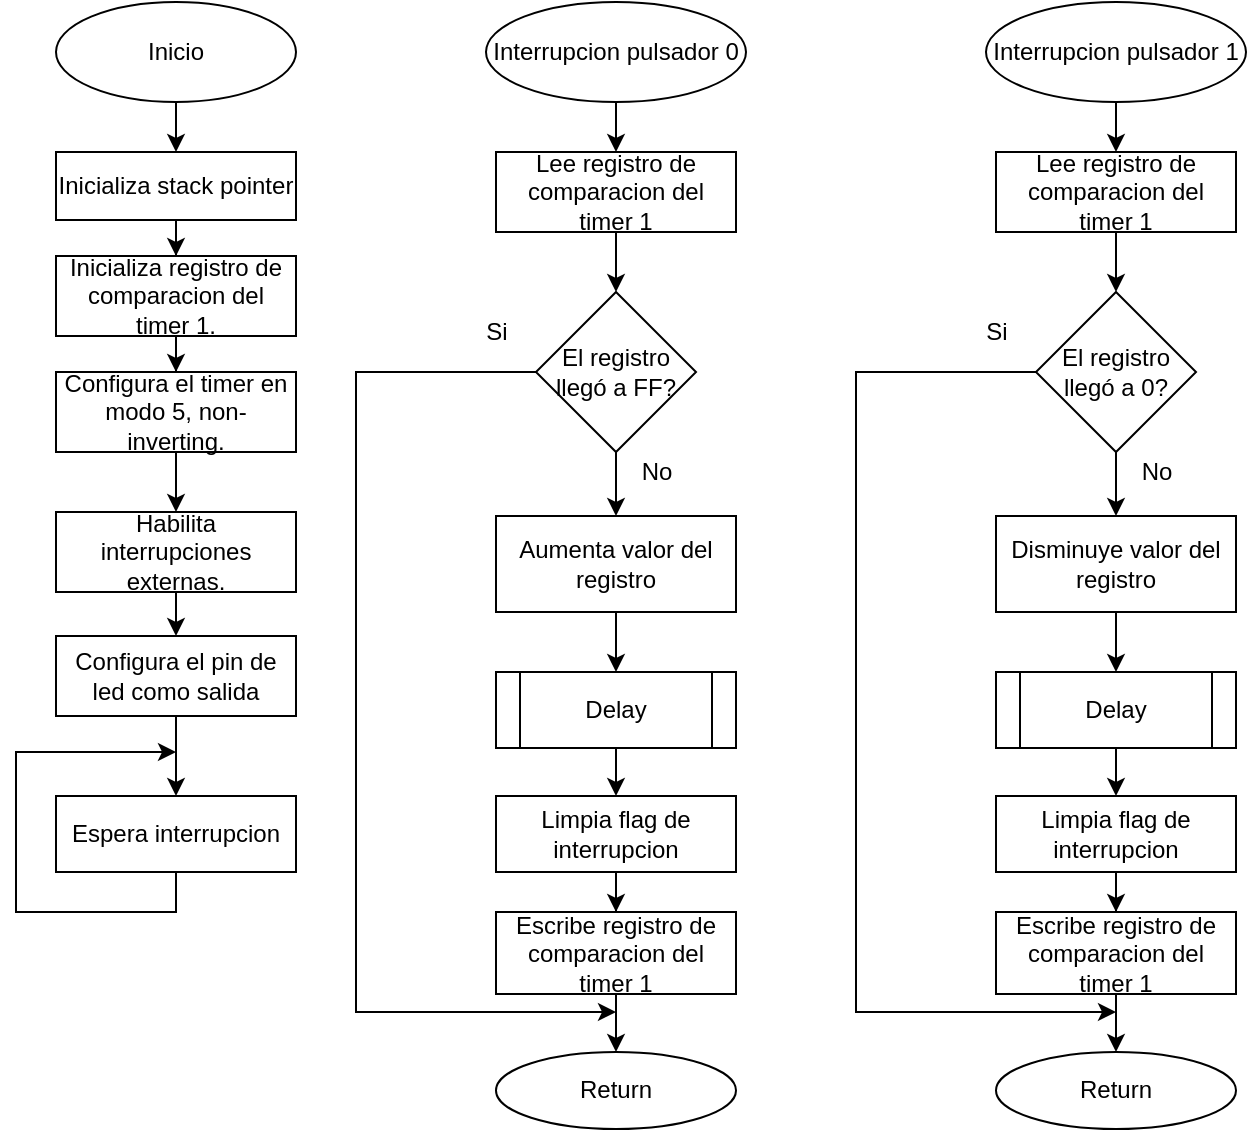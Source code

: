 <mxfile version="13.10.0" type="device"><diagram id="C5RBs43oDa-KdzZeNtuy" name="Page-1"><mxGraphModel dx="835" dy="705" grid="1" gridSize="10" guides="1" tooltips="1" connect="1" arrows="1" fold="1" page="1" pageScale="1" pageWidth="827" pageHeight="1169" math="0" shadow="0"><root><mxCell id="WIyWlLk6GJQsqaUBKTNV-0"/><mxCell id="WIyWlLk6GJQsqaUBKTNV-1" parent="WIyWlLk6GJQsqaUBKTNV-0"/><mxCell id="Rzf_JdVmEiJGYScnjNtb-11" style="edgeStyle=orthogonalEdgeStyle;rounded=0;orthogonalLoop=1;jettySize=auto;html=1;exitX=0.5;exitY=1;exitDx=0;exitDy=0;entryX=0;entryY=0.5;entryDx=0;entryDy=0;" parent="WIyWlLk6GJQsqaUBKTNV-1" source="Rzf_JdVmEiJGYScnjNtb-9" edge="1"><mxGeometry relative="1" as="geometry"><Array as="points"><mxPoint x="220" y="862"/><mxPoint x="110" y="862"/><mxPoint x="110" y="550"/><mxPoint x="150" y="550"/></Array><mxPoint x="160" y="549.5" as="targetPoint"/></mxGeometry></mxCell><mxCell id="4tSeiFPc-3-7ldxKO7kn-0" value="" style="edgeStyle=orthogonalEdgeStyle;rounded=0;orthogonalLoop=1;jettySize=auto;html=1;entryX=0.5;entryY=0;entryDx=0;entryDy=0;" edge="1" parent="WIyWlLk6GJQsqaUBKTNV-1" source="4tSeiFPc-3-7ldxKO7kn-1" target="4tSeiFPc-3-7ldxKO7kn-3"><mxGeometry relative="1" as="geometry"><mxPoint x="980" y="182" as="targetPoint"/></mxGeometry></mxCell><mxCell id="4tSeiFPc-3-7ldxKO7kn-1" value="Inicio" style="ellipse;whiteSpace=wrap;html=1;" vertex="1" parent="WIyWlLk6GJQsqaUBKTNV-1"><mxGeometry x="920" y="75" width="120" height="50" as="geometry"/></mxCell><mxCell id="4tSeiFPc-3-7ldxKO7kn-2" value="" style="edgeStyle=orthogonalEdgeStyle;rounded=0;orthogonalLoop=1;jettySize=auto;html=1;" edge="1" parent="WIyWlLk6GJQsqaUBKTNV-1" source="4tSeiFPc-3-7ldxKO7kn-3" target="4tSeiFPc-3-7ldxKO7kn-5"><mxGeometry relative="1" as="geometry"/></mxCell><mxCell id="4tSeiFPc-3-7ldxKO7kn-3" value="Inicializa stack pointer" style="whiteSpace=wrap;html=1;" vertex="1" parent="WIyWlLk6GJQsqaUBKTNV-1"><mxGeometry x="920" y="150" width="120" height="34" as="geometry"/></mxCell><mxCell id="4tSeiFPc-3-7ldxKO7kn-59" value="" style="edgeStyle=orthogonalEdgeStyle;rounded=0;orthogonalLoop=1;jettySize=auto;html=1;" edge="1" parent="WIyWlLk6GJQsqaUBKTNV-1" source="4tSeiFPc-3-7ldxKO7kn-5" target="4tSeiFPc-3-7ldxKO7kn-58"><mxGeometry relative="1" as="geometry"/></mxCell><mxCell id="4tSeiFPc-3-7ldxKO7kn-5" value="Inicializa registro de comparacion del timer 1." style="whiteSpace=wrap;html=1;" vertex="1" parent="WIyWlLk6GJQsqaUBKTNV-1"><mxGeometry x="920" y="202" width="120" height="40" as="geometry"/></mxCell><mxCell id="4tSeiFPc-3-7ldxKO7kn-63" value="" style="edgeStyle=orthogonalEdgeStyle;rounded=0;orthogonalLoop=1;jettySize=auto;html=1;" edge="1" parent="WIyWlLk6GJQsqaUBKTNV-1" source="4tSeiFPc-3-7ldxKO7kn-56" target="4tSeiFPc-3-7ldxKO7kn-62"><mxGeometry relative="1" as="geometry"/></mxCell><mxCell id="4tSeiFPc-3-7ldxKO7kn-56" value="&lt;span&gt;Habilita interrupciones externas.&lt;/span&gt;" style="whiteSpace=wrap;html=1;" vertex="1" parent="WIyWlLk6GJQsqaUBKTNV-1"><mxGeometry x="920" y="330" width="120" height="40" as="geometry"/></mxCell><mxCell id="4tSeiFPc-3-7ldxKO7kn-60" value="" style="edgeStyle=orthogonalEdgeStyle;rounded=0;orthogonalLoop=1;jettySize=auto;html=1;" edge="1" parent="WIyWlLk6GJQsqaUBKTNV-1" source="4tSeiFPc-3-7ldxKO7kn-58" target="4tSeiFPc-3-7ldxKO7kn-56"><mxGeometry relative="1" as="geometry"/></mxCell><mxCell id="4tSeiFPc-3-7ldxKO7kn-58" value="&lt;span&gt;Configura el timer en modo 5, non-inverting.&lt;/span&gt;" style="whiteSpace=wrap;html=1;" vertex="1" parent="WIyWlLk6GJQsqaUBKTNV-1"><mxGeometry x="920" y="260" width="120" height="40" as="geometry"/></mxCell><mxCell id="4tSeiFPc-3-7ldxKO7kn-65" value="" style="edgeStyle=orthogonalEdgeStyle;rounded=0;orthogonalLoop=1;jettySize=auto;html=1;" edge="1" parent="WIyWlLk6GJQsqaUBKTNV-1" source="4tSeiFPc-3-7ldxKO7kn-62" target="4tSeiFPc-3-7ldxKO7kn-64"><mxGeometry relative="1" as="geometry"/></mxCell><mxCell id="4tSeiFPc-3-7ldxKO7kn-62" value="&lt;span&gt;Configura el pin de led como salida&lt;/span&gt;" style="whiteSpace=wrap;html=1;" vertex="1" parent="WIyWlLk6GJQsqaUBKTNV-1"><mxGeometry x="920" y="392" width="120" height="40" as="geometry"/></mxCell><mxCell id="4tSeiFPc-3-7ldxKO7kn-66" style="edgeStyle=orthogonalEdgeStyle;rounded=0;orthogonalLoop=1;jettySize=auto;html=1;exitX=0.5;exitY=1;exitDx=0;exitDy=0;" edge="1" parent="WIyWlLk6GJQsqaUBKTNV-1" source="4tSeiFPc-3-7ldxKO7kn-64"><mxGeometry relative="1" as="geometry"><mxPoint x="980" y="450" as="targetPoint"/><Array as="points"><mxPoint x="980" y="530"/><mxPoint x="900" y="530"/><mxPoint x="900" y="450"/></Array></mxGeometry></mxCell><mxCell id="4tSeiFPc-3-7ldxKO7kn-64" value="Espera interrupcion" style="whiteSpace=wrap;html=1;" vertex="1" parent="WIyWlLk6GJQsqaUBKTNV-1"><mxGeometry x="920" y="472" width="120" height="38" as="geometry"/></mxCell><mxCell id="4tSeiFPc-3-7ldxKO7kn-67" value="" style="edgeStyle=orthogonalEdgeStyle;rounded=0;orthogonalLoop=1;jettySize=auto;html=1;entryX=0.5;entryY=0;entryDx=0;entryDy=0;" edge="1" parent="WIyWlLk6GJQsqaUBKTNV-1" source="4tSeiFPc-3-7ldxKO7kn-68" target="4tSeiFPc-3-7ldxKO7kn-70"><mxGeometry relative="1" as="geometry"><mxPoint x="1200" y="182" as="targetPoint"/></mxGeometry></mxCell><mxCell id="4tSeiFPc-3-7ldxKO7kn-68" value="Interrupcion pulsador 0" style="ellipse;whiteSpace=wrap;html=1;" vertex="1" parent="WIyWlLk6GJQsqaUBKTNV-1"><mxGeometry x="1135" y="75" width="130" height="50" as="geometry"/></mxCell><mxCell id="4tSeiFPc-3-7ldxKO7kn-75" value="" style="edgeStyle=orthogonalEdgeStyle;rounded=0;orthogonalLoop=1;jettySize=auto;html=1;" edge="1" parent="WIyWlLk6GJQsqaUBKTNV-1" source="4tSeiFPc-3-7ldxKO7kn-70" target="4tSeiFPc-3-7ldxKO7kn-74"><mxGeometry relative="1" as="geometry"/></mxCell><mxCell id="4tSeiFPc-3-7ldxKO7kn-70" value="Lee registro de comparacion del timer 1" style="whiteSpace=wrap;html=1;" vertex="1" parent="WIyWlLk6GJQsqaUBKTNV-1"><mxGeometry x="1140" y="150" width="120" height="40" as="geometry"/></mxCell><mxCell id="4tSeiFPc-3-7ldxKO7kn-77" value="" style="edgeStyle=orthogonalEdgeStyle;rounded=0;orthogonalLoop=1;jettySize=auto;html=1;" edge="1" parent="WIyWlLk6GJQsqaUBKTNV-1" source="4tSeiFPc-3-7ldxKO7kn-74" target="4tSeiFPc-3-7ldxKO7kn-76"><mxGeometry relative="1" as="geometry"/></mxCell><mxCell id="4tSeiFPc-3-7ldxKO7kn-88" style="edgeStyle=orthogonalEdgeStyle;rounded=0;orthogonalLoop=1;jettySize=auto;html=1;exitX=0;exitY=0.5;exitDx=0;exitDy=0;" edge="1" parent="WIyWlLk6GJQsqaUBKTNV-1" source="4tSeiFPc-3-7ldxKO7kn-74"><mxGeometry relative="1" as="geometry"><mxPoint x="1200" y="580" as="targetPoint"/><Array as="points"><mxPoint x="1070" y="260"/><mxPoint x="1070" y="580"/><mxPoint x="1200" y="580"/></Array></mxGeometry></mxCell><mxCell id="4tSeiFPc-3-7ldxKO7kn-74" value="El registro llegó a FF?" style="rhombus;whiteSpace=wrap;html=1;" vertex="1" parent="WIyWlLk6GJQsqaUBKTNV-1"><mxGeometry x="1160" y="220" width="80" height="80" as="geometry"/></mxCell><mxCell id="4tSeiFPc-3-7ldxKO7kn-81" value="" style="edgeStyle=orthogonalEdgeStyle;rounded=0;orthogonalLoop=1;jettySize=auto;html=1;" edge="1" parent="WIyWlLk6GJQsqaUBKTNV-1" source="4tSeiFPc-3-7ldxKO7kn-76" target="4tSeiFPc-3-7ldxKO7kn-80"><mxGeometry relative="1" as="geometry"/></mxCell><mxCell id="4tSeiFPc-3-7ldxKO7kn-76" value="Aumenta valor del registro" style="whiteSpace=wrap;html=1;" vertex="1" parent="WIyWlLk6GJQsqaUBKTNV-1"><mxGeometry x="1140" y="332" width="120" height="48" as="geometry"/></mxCell><mxCell id="4tSeiFPc-3-7ldxKO7kn-83" value="" style="edgeStyle=orthogonalEdgeStyle;rounded=0;orthogonalLoop=1;jettySize=auto;html=1;" edge="1" parent="WIyWlLk6GJQsqaUBKTNV-1" source="4tSeiFPc-3-7ldxKO7kn-80" target="4tSeiFPc-3-7ldxKO7kn-82"><mxGeometry relative="1" as="geometry"/></mxCell><mxCell id="4tSeiFPc-3-7ldxKO7kn-80" value="Delay" style="shape=process;whiteSpace=wrap;html=1;backgroundOutline=1;" vertex="1" parent="WIyWlLk6GJQsqaUBKTNV-1"><mxGeometry x="1140" y="410" width="120" height="38" as="geometry"/></mxCell><mxCell id="4tSeiFPc-3-7ldxKO7kn-85" value="" style="edgeStyle=orthogonalEdgeStyle;rounded=0;orthogonalLoop=1;jettySize=auto;html=1;" edge="1" parent="WIyWlLk6GJQsqaUBKTNV-1" source="4tSeiFPc-3-7ldxKO7kn-82" target="4tSeiFPc-3-7ldxKO7kn-84"><mxGeometry relative="1" as="geometry"/></mxCell><mxCell id="4tSeiFPc-3-7ldxKO7kn-82" value="Limpia flag de interrupcion" style="whiteSpace=wrap;html=1;" vertex="1" parent="WIyWlLk6GJQsqaUBKTNV-1"><mxGeometry x="1140" y="472" width="120" height="38" as="geometry"/></mxCell><mxCell id="4tSeiFPc-3-7ldxKO7kn-87" value="" style="edgeStyle=orthogonalEdgeStyle;rounded=0;orthogonalLoop=1;jettySize=auto;html=1;" edge="1" parent="WIyWlLk6GJQsqaUBKTNV-1" source="4tSeiFPc-3-7ldxKO7kn-84" target="4tSeiFPc-3-7ldxKO7kn-86"><mxGeometry relative="1" as="geometry"/></mxCell><mxCell id="4tSeiFPc-3-7ldxKO7kn-84" value="Escribe registro de comparacion del timer 1" style="whiteSpace=wrap;html=1;" vertex="1" parent="WIyWlLk6GJQsqaUBKTNV-1"><mxGeometry x="1140" y="530" width="120" height="41" as="geometry"/></mxCell><mxCell id="4tSeiFPc-3-7ldxKO7kn-86" value="Return" style="ellipse;whiteSpace=wrap;html=1;" vertex="1" parent="WIyWlLk6GJQsqaUBKTNV-1"><mxGeometry x="1140" y="600" width="120" height="38.5" as="geometry"/></mxCell><mxCell id="4tSeiFPc-3-7ldxKO7kn-89" value="Si" style="text;html=1;align=center;verticalAlign=middle;resizable=0;points=[];autosize=1;" vertex="1" parent="WIyWlLk6GJQsqaUBKTNV-1"><mxGeometry x="1125" y="230" width="30" height="20" as="geometry"/></mxCell><mxCell id="4tSeiFPc-3-7ldxKO7kn-90" value="No" style="text;html=1;align=center;verticalAlign=middle;resizable=0;points=[];autosize=1;" vertex="1" parent="WIyWlLk6GJQsqaUBKTNV-1"><mxGeometry x="1205" y="300" width="30" height="20" as="geometry"/></mxCell><mxCell id="4tSeiFPc-3-7ldxKO7kn-91" value="" style="edgeStyle=orthogonalEdgeStyle;rounded=0;orthogonalLoop=1;jettySize=auto;html=1;entryX=0.5;entryY=0;entryDx=0;entryDy=0;" edge="1" parent="WIyWlLk6GJQsqaUBKTNV-1" source="4tSeiFPc-3-7ldxKO7kn-92" target="4tSeiFPc-3-7ldxKO7kn-94"><mxGeometry relative="1" as="geometry"><mxPoint x="1450" y="182" as="targetPoint"/></mxGeometry></mxCell><mxCell id="4tSeiFPc-3-7ldxKO7kn-92" value="Interrupcion pulsador 1" style="ellipse;whiteSpace=wrap;html=1;" vertex="1" parent="WIyWlLk6GJQsqaUBKTNV-1"><mxGeometry x="1385" y="75" width="130" height="50" as="geometry"/></mxCell><mxCell id="4tSeiFPc-3-7ldxKO7kn-93" value="" style="edgeStyle=orthogonalEdgeStyle;rounded=0;orthogonalLoop=1;jettySize=auto;html=1;" edge="1" parent="WIyWlLk6GJQsqaUBKTNV-1" source="4tSeiFPc-3-7ldxKO7kn-94" target="4tSeiFPc-3-7ldxKO7kn-97"><mxGeometry relative="1" as="geometry"/></mxCell><mxCell id="4tSeiFPc-3-7ldxKO7kn-94" value="Lee registro de comparacion del timer 1" style="whiteSpace=wrap;html=1;" vertex="1" parent="WIyWlLk6GJQsqaUBKTNV-1"><mxGeometry x="1390" y="150" width="120" height="40" as="geometry"/></mxCell><mxCell id="4tSeiFPc-3-7ldxKO7kn-95" value="" style="edgeStyle=orthogonalEdgeStyle;rounded=0;orthogonalLoop=1;jettySize=auto;html=1;" edge="1" parent="WIyWlLk6GJQsqaUBKTNV-1" source="4tSeiFPc-3-7ldxKO7kn-97" target="4tSeiFPc-3-7ldxKO7kn-99"><mxGeometry relative="1" as="geometry"/></mxCell><mxCell id="4tSeiFPc-3-7ldxKO7kn-96" style="edgeStyle=orthogonalEdgeStyle;rounded=0;orthogonalLoop=1;jettySize=auto;html=1;exitX=0;exitY=0.5;exitDx=0;exitDy=0;" edge="1" parent="WIyWlLk6GJQsqaUBKTNV-1" source="4tSeiFPc-3-7ldxKO7kn-97"><mxGeometry relative="1" as="geometry"><mxPoint x="1450" y="580" as="targetPoint"/><Array as="points"><mxPoint x="1320" y="260"/><mxPoint x="1320" y="580"/><mxPoint x="1450" y="580"/></Array></mxGeometry></mxCell><mxCell id="4tSeiFPc-3-7ldxKO7kn-97" value="El registro llegó a 0?" style="rhombus;whiteSpace=wrap;html=1;" vertex="1" parent="WIyWlLk6GJQsqaUBKTNV-1"><mxGeometry x="1410" y="220" width="80" height="80" as="geometry"/></mxCell><mxCell id="4tSeiFPc-3-7ldxKO7kn-98" value="" style="edgeStyle=orthogonalEdgeStyle;rounded=0;orthogonalLoop=1;jettySize=auto;html=1;" edge="1" parent="WIyWlLk6GJQsqaUBKTNV-1" source="4tSeiFPc-3-7ldxKO7kn-99" target="4tSeiFPc-3-7ldxKO7kn-101"><mxGeometry relative="1" as="geometry"/></mxCell><mxCell id="4tSeiFPc-3-7ldxKO7kn-99" value="Disminuye valor del registro" style="whiteSpace=wrap;html=1;" vertex="1" parent="WIyWlLk6GJQsqaUBKTNV-1"><mxGeometry x="1390" y="332" width="120" height="48" as="geometry"/></mxCell><mxCell id="4tSeiFPc-3-7ldxKO7kn-100" value="" style="edgeStyle=orthogonalEdgeStyle;rounded=0;orthogonalLoop=1;jettySize=auto;html=1;" edge="1" parent="WIyWlLk6GJQsqaUBKTNV-1" source="4tSeiFPc-3-7ldxKO7kn-101" target="4tSeiFPc-3-7ldxKO7kn-103"><mxGeometry relative="1" as="geometry"/></mxCell><mxCell id="4tSeiFPc-3-7ldxKO7kn-101" value="Delay" style="shape=process;whiteSpace=wrap;html=1;backgroundOutline=1;" vertex="1" parent="WIyWlLk6GJQsqaUBKTNV-1"><mxGeometry x="1390" y="410" width="120" height="38" as="geometry"/></mxCell><mxCell id="4tSeiFPc-3-7ldxKO7kn-102" value="" style="edgeStyle=orthogonalEdgeStyle;rounded=0;orthogonalLoop=1;jettySize=auto;html=1;" edge="1" parent="WIyWlLk6GJQsqaUBKTNV-1" source="4tSeiFPc-3-7ldxKO7kn-103" target="4tSeiFPc-3-7ldxKO7kn-105"><mxGeometry relative="1" as="geometry"/></mxCell><mxCell id="4tSeiFPc-3-7ldxKO7kn-103" value="Limpia flag de interrupcion" style="whiteSpace=wrap;html=1;" vertex="1" parent="WIyWlLk6GJQsqaUBKTNV-1"><mxGeometry x="1390" y="472" width="120" height="38" as="geometry"/></mxCell><mxCell id="4tSeiFPc-3-7ldxKO7kn-104" value="" style="edgeStyle=orthogonalEdgeStyle;rounded=0;orthogonalLoop=1;jettySize=auto;html=1;" edge="1" parent="WIyWlLk6GJQsqaUBKTNV-1" source="4tSeiFPc-3-7ldxKO7kn-105" target="4tSeiFPc-3-7ldxKO7kn-106"><mxGeometry relative="1" as="geometry"/></mxCell><mxCell id="4tSeiFPc-3-7ldxKO7kn-105" value="Escribe registro de comparacion del timer 1" style="whiteSpace=wrap;html=1;" vertex="1" parent="WIyWlLk6GJQsqaUBKTNV-1"><mxGeometry x="1390" y="530" width="120" height="41" as="geometry"/></mxCell><mxCell id="4tSeiFPc-3-7ldxKO7kn-106" value="Return" style="ellipse;whiteSpace=wrap;html=1;" vertex="1" parent="WIyWlLk6GJQsqaUBKTNV-1"><mxGeometry x="1390" y="600" width="120" height="38.5" as="geometry"/></mxCell><mxCell id="4tSeiFPc-3-7ldxKO7kn-107" value="Si" style="text;html=1;align=center;verticalAlign=middle;resizable=0;points=[];autosize=1;" vertex="1" parent="WIyWlLk6GJQsqaUBKTNV-1"><mxGeometry x="1375" y="230" width="30" height="20" as="geometry"/></mxCell><mxCell id="4tSeiFPc-3-7ldxKO7kn-108" value="No" style="text;html=1;align=center;verticalAlign=middle;resizable=0;points=[];autosize=1;" vertex="1" parent="WIyWlLk6GJQsqaUBKTNV-1"><mxGeometry x="1455" y="300" width="30" height="20" as="geometry"/></mxCell></root></mxGraphModel></diagram></mxfile>
